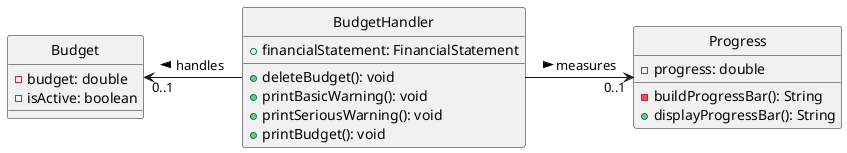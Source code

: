 @startuml
'https://plantuml.com/sequence-diagram

autonumber

@startuml

skinparam Style strictuml

class           BudgetHandler
class           Budget
class           Progress
BudgetHandler -l-> "0..1" Budget : handles >
BudgetHandler -r-> "0..1" Progress : measures >

class BudgetHandler {
    +financialStatement: FinancialStatement
    +deleteBudget(): void
    +printBasicWarning(): void
    +printSeriousWarning(): void
    +printBudget(): void
}

class Budget {
    -budget: double
    -isActive: boolean
}

class Progress {
    -progress: double
    -buildProgressBar(): String
    +displayProgressBar(): String
}
@enduml

@enduml